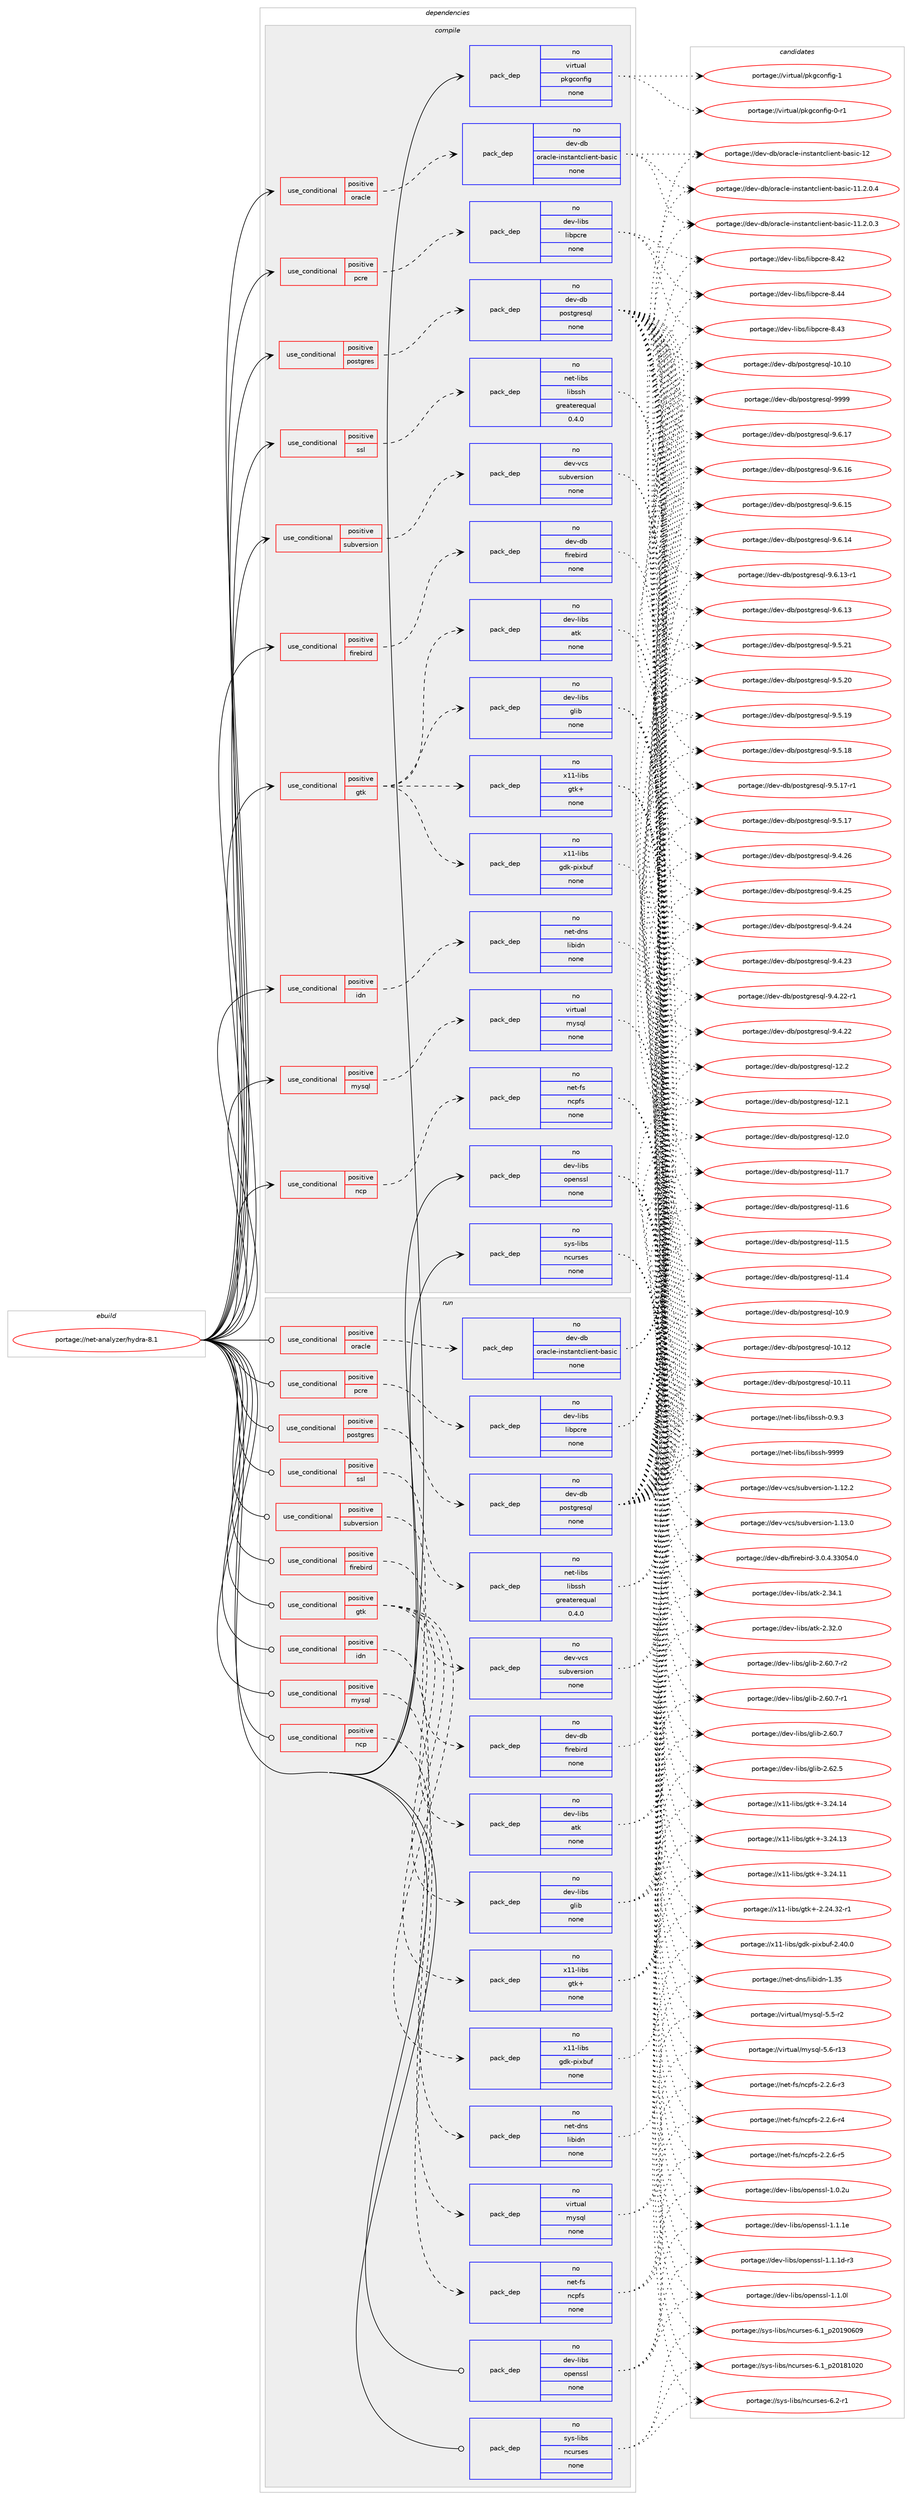 digraph prolog {

# *************
# Graph options
# *************

newrank=true;
concentrate=true;
compound=true;
graph [rankdir=LR,fontname=Helvetica,fontsize=10,ranksep=1.5];#, ranksep=2.5, nodesep=0.2];
edge  [arrowhead=vee];
node  [fontname=Helvetica,fontsize=10];

# **********
# The ebuild
# **********

subgraph cluster_leftcol {
color=gray;
rank=same;
label=<<i>ebuild</i>>;
id [label="portage://net-analyzer/hydra-8.1", color=red, width=4, href="../net-analyzer/hydra-8.1.svg"];
}

# ****************
# The dependencies
# ****************

subgraph cluster_midcol {
color=gray;
label=<<i>dependencies</i>>;
subgraph cluster_compile {
fillcolor="#eeeeee";
style=filled;
label=<<i>compile</i>>;
subgraph cond4776 {
dependency26998 [label=<<TABLE BORDER="0" CELLBORDER="1" CELLSPACING="0" CELLPADDING="4"><TR><TD ROWSPAN="3" CELLPADDING="10">use_conditional</TD></TR><TR><TD>positive</TD></TR><TR><TD>firebird</TD></TR></TABLE>>, shape=none, color=red];
subgraph pack21816 {
dependency26999 [label=<<TABLE BORDER="0" CELLBORDER="1" CELLSPACING="0" CELLPADDING="4" WIDTH="220"><TR><TD ROWSPAN="6" CELLPADDING="30">pack_dep</TD></TR><TR><TD WIDTH="110">no</TD></TR><TR><TD>dev-db</TD></TR><TR><TD>firebird</TD></TR><TR><TD>none</TD></TR><TR><TD></TD></TR></TABLE>>, shape=none, color=blue];
}
dependency26998:e -> dependency26999:w [weight=20,style="dashed",arrowhead="vee"];
}
id:e -> dependency26998:w [weight=20,style="solid",arrowhead="vee"];
subgraph cond4777 {
dependency27000 [label=<<TABLE BORDER="0" CELLBORDER="1" CELLSPACING="0" CELLPADDING="4"><TR><TD ROWSPAN="3" CELLPADDING="10">use_conditional</TD></TR><TR><TD>positive</TD></TR><TR><TD>gtk</TD></TR></TABLE>>, shape=none, color=red];
subgraph pack21817 {
dependency27001 [label=<<TABLE BORDER="0" CELLBORDER="1" CELLSPACING="0" CELLPADDING="4" WIDTH="220"><TR><TD ROWSPAN="6" CELLPADDING="30">pack_dep</TD></TR><TR><TD WIDTH="110">no</TD></TR><TR><TD>dev-libs</TD></TR><TR><TD>atk</TD></TR><TR><TD>none</TD></TR><TR><TD></TD></TR></TABLE>>, shape=none, color=blue];
}
dependency27000:e -> dependency27001:w [weight=20,style="dashed",arrowhead="vee"];
subgraph pack21818 {
dependency27002 [label=<<TABLE BORDER="0" CELLBORDER="1" CELLSPACING="0" CELLPADDING="4" WIDTH="220"><TR><TD ROWSPAN="6" CELLPADDING="30">pack_dep</TD></TR><TR><TD WIDTH="110">no</TD></TR><TR><TD>dev-libs</TD></TR><TR><TD>glib</TD></TR><TR><TD>none</TD></TR><TR><TD></TD></TR></TABLE>>, shape=none, color=blue];
}
dependency27000:e -> dependency27002:w [weight=20,style="dashed",arrowhead="vee"];
subgraph pack21819 {
dependency27003 [label=<<TABLE BORDER="0" CELLBORDER="1" CELLSPACING="0" CELLPADDING="4" WIDTH="220"><TR><TD ROWSPAN="6" CELLPADDING="30">pack_dep</TD></TR><TR><TD WIDTH="110">no</TD></TR><TR><TD>x11-libs</TD></TR><TR><TD>gdk-pixbuf</TD></TR><TR><TD>none</TD></TR><TR><TD></TD></TR></TABLE>>, shape=none, color=blue];
}
dependency27000:e -> dependency27003:w [weight=20,style="dashed",arrowhead="vee"];
subgraph pack21820 {
dependency27004 [label=<<TABLE BORDER="0" CELLBORDER="1" CELLSPACING="0" CELLPADDING="4" WIDTH="220"><TR><TD ROWSPAN="6" CELLPADDING="30">pack_dep</TD></TR><TR><TD WIDTH="110">no</TD></TR><TR><TD>x11-libs</TD></TR><TR><TD>gtk+</TD></TR><TR><TD>none</TD></TR><TR><TD></TD></TR></TABLE>>, shape=none, color=blue];
}
dependency27000:e -> dependency27004:w [weight=20,style="dashed",arrowhead="vee"];
}
id:e -> dependency27000:w [weight=20,style="solid",arrowhead="vee"];
subgraph cond4778 {
dependency27005 [label=<<TABLE BORDER="0" CELLBORDER="1" CELLSPACING="0" CELLPADDING="4"><TR><TD ROWSPAN="3" CELLPADDING="10">use_conditional</TD></TR><TR><TD>positive</TD></TR><TR><TD>idn</TD></TR></TABLE>>, shape=none, color=red];
subgraph pack21821 {
dependency27006 [label=<<TABLE BORDER="0" CELLBORDER="1" CELLSPACING="0" CELLPADDING="4" WIDTH="220"><TR><TD ROWSPAN="6" CELLPADDING="30">pack_dep</TD></TR><TR><TD WIDTH="110">no</TD></TR><TR><TD>net-dns</TD></TR><TR><TD>libidn</TD></TR><TR><TD>none</TD></TR><TR><TD></TD></TR></TABLE>>, shape=none, color=blue];
}
dependency27005:e -> dependency27006:w [weight=20,style="dashed",arrowhead="vee"];
}
id:e -> dependency27005:w [weight=20,style="solid",arrowhead="vee"];
subgraph cond4779 {
dependency27007 [label=<<TABLE BORDER="0" CELLBORDER="1" CELLSPACING="0" CELLPADDING="4"><TR><TD ROWSPAN="3" CELLPADDING="10">use_conditional</TD></TR><TR><TD>positive</TD></TR><TR><TD>mysql</TD></TR></TABLE>>, shape=none, color=red];
subgraph pack21822 {
dependency27008 [label=<<TABLE BORDER="0" CELLBORDER="1" CELLSPACING="0" CELLPADDING="4" WIDTH="220"><TR><TD ROWSPAN="6" CELLPADDING="30">pack_dep</TD></TR><TR><TD WIDTH="110">no</TD></TR><TR><TD>virtual</TD></TR><TR><TD>mysql</TD></TR><TR><TD>none</TD></TR><TR><TD></TD></TR></TABLE>>, shape=none, color=blue];
}
dependency27007:e -> dependency27008:w [weight=20,style="dashed",arrowhead="vee"];
}
id:e -> dependency27007:w [weight=20,style="solid",arrowhead="vee"];
subgraph cond4780 {
dependency27009 [label=<<TABLE BORDER="0" CELLBORDER="1" CELLSPACING="0" CELLPADDING="4"><TR><TD ROWSPAN="3" CELLPADDING="10">use_conditional</TD></TR><TR><TD>positive</TD></TR><TR><TD>ncp</TD></TR></TABLE>>, shape=none, color=red];
subgraph pack21823 {
dependency27010 [label=<<TABLE BORDER="0" CELLBORDER="1" CELLSPACING="0" CELLPADDING="4" WIDTH="220"><TR><TD ROWSPAN="6" CELLPADDING="30">pack_dep</TD></TR><TR><TD WIDTH="110">no</TD></TR><TR><TD>net-fs</TD></TR><TR><TD>ncpfs</TD></TR><TR><TD>none</TD></TR><TR><TD></TD></TR></TABLE>>, shape=none, color=blue];
}
dependency27009:e -> dependency27010:w [weight=20,style="dashed",arrowhead="vee"];
}
id:e -> dependency27009:w [weight=20,style="solid",arrowhead="vee"];
subgraph cond4781 {
dependency27011 [label=<<TABLE BORDER="0" CELLBORDER="1" CELLSPACING="0" CELLPADDING="4"><TR><TD ROWSPAN="3" CELLPADDING="10">use_conditional</TD></TR><TR><TD>positive</TD></TR><TR><TD>oracle</TD></TR></TABLE>>, shape=none, color=red];
subgraph pack21824 {
dependency27012 [label=<<TABLE BORDER="0" CELLBORDER="1" CELLSPACING="0" CELLPADDING="4" WIDTH="220"><TR><TD ROWSPAN="6" CELLPADDING="30">pack_dep</TD></TR><TR><TD WIDTH="110">no</TD></TR><TR><TD>dev-db</TD></TR><TR><TD>oracle-instantclient-basic</TD></TR><TR><TD>none</TD></TR><TR><TD></TD></TR></TABLE>>, shape=none, color=blue];
}
dependency27011:e -> dependency27012:w [weight=20,style="dashed",arrowhead="vee"];
}
id:e -> dependency27011:w [weight=20,style="solid",arrowhead="vee"];
subgraph cond4782 {
dependency27013 [label=<<TABLE BORDER="0" CELLBORDER="1" CELLSPACING="0" CELLPADDING="4"><TR><TD ROWSPAN="3" CELLPADDING="10">use_conditional</TD></TR><TR><TD>positive</TD></TR><TR><TD>pcre</TD></TR></TABLE>>, shape=none, color=red];
subgraph pack21825 {
dependency27014 [label=<<TABLE BORDER="0" CELLBORDER="1" CELLSPACING="0" CELLPADDING="4" WIDTH="220"><TR><TD ROWSPAN="6" CELLPADDING="30">pack_dep</TD></TR><TR><TD WIDTH="110">no</TD></TR><TR><TD>dev-libs</TD></TR><TR><TD>libpcre</TD></TR><TR><TD>none</TD></TR><TR><TD></TD></TR></TABLE>>, shape=none, color=blue];
}
dependency27013:e -> dependency27014:w [weight=20,style="dashed",arrowhead="vee"];
}
id:e -> dependency27013:w [weight=20,style="solid",arrowhead="vee"];
subgraph cond4783 {
dependency27015 [label=<<TABLE BORDER="0" CELLBORDER="1" CELLSPACING="0" CELLPADDING="4"><TR><TD ROWSPAN="3" CELLPADDING="10">use_conditional</TD></TR><TR><TD>positive</TD></TR><TR><TD>postgres</TD></TR></TABLE>>, shape=none, color=red];
subgraph pack21826 {
dependency27016 [label=<<TABLE BORDER="0" CELLBORDER="1" CELLSPACING="0" CELLPADDING="4" WIDTH="220"><TR><TD ROWSPAN="6" CELLPADDING="30">pack_dep</TD></TR><TR><TD WIDTH="110">no</TD></TR><TR><TD>dev-db</TD></TR><TR><TD>postgresql</TD></TR><TR><TD>none</TD></TR><TR><TD></TD></TR></TABLE>>, shape=none, color=blue];
}
dependency27015:e -> dependency27016:w [weight=20,style="dashed",arrowhead="vee"];
}
id:e -> dependency27015:w [weight=20,style="solid",arrowhead="vee"];
subgraph cond4784 {
dependency27017 [label=<<TABLE BORDER="0" CELLBORDER="1" CELLSPACING="0" CELLPADDING="4"><TR><TD ROWSPAN="3" CELLPADDING="10">use_conditional</TD></TR><TR><TD>positive</TD></TR><TR><TD>ssl</TD></TR></TABLE>>, shape=none, color=red];
subgraph pack21827 {
dependency27018 [label=<<TABLE BORDER="0" CELLBORDER="1" CELLSPACING="0" CELLPADDING="4" WIDTH="220"><TR><TD ROWSPAN="6" CELLPADDING="30">pack_dep</TD></TR><TR><TD WIDTH="110">no</TD></TR><TR><TD>net-libs</TD></TR><TR><TD>libssh</TD></TR><TR><TD>greaterequal</TD></TR><TR><TD>0.4.0</TD></TR></TABLE>>, shape=none, color=blue];
}
dependency27017:e -> dependency27018:w [weight=20,style="dashed",arrowhead="vee"];
}
id:e -> dependency27017:w [weight=20,style="solid",arrowhead="vee"];
subgraph cond4785 {
dependency27019 [label=<<TABLE BORDER="0" CELLBORDER="1" CELLSPACING="0" CELLPADDING="4"><TR><TD ROWSPAN="3" CELLPADDING="10">use_conditional</TD></TR><TR><TD>positive</TD></TR><TR><TD>subversion</TD></TR></TABLE>>, shape=none, color=red];
subgraph pack21828 {
dependency27020 [label=<<TABLE BORDER="0" CELLBORDER="1" CELLSPACING="0" CELLPADDING="4" WIDTH="220"><TR><TD ROWSPAN="6" CELLPADDING="30">pack_dep</TD></TR><TR><TD WIDTH="110">no</TD></TR><TR><TD>dev-vcs</TD></TR><TR><TD>subversion</TD></TR><TR><TD>none</TD></TR><TR><TD></TD></TR></TABLE>>, shape=none, color=blue];
}
dependency27019:e -> dependency27020:w [weight=20,style="dashed",arrowhead="vee"];
}
id:e -> dependency27019:w [weight=20,style="solid",arrowhead="vee"];
subgraph pack21829 {
dependency27021 [label=<<TABLE BORDER="0" CELLBORDER="1" CELLSPACING="0" CELLPADDING="4" WIDTH="220"><TR><TD ROWSPAN="6" CELLPADDING="30">pack_dep</TD></TR><TR><TD WIDTH="110">no</TD></TR><TR><TD>dev-libs</TD></TR><TR><TD>openssl</TD></TR><TR><TD>none</TD></TR><TR><TD></TD></TR></TABLE>>, shape=none, color=blue];
}
id:e -> dependency27021:w [weight=20,style="solid",arrowhead="vee"];
subgraph pack21830 {
dependency27022 [label=<<TABLE BORDER="0" CELLBORDER="1" CELLSPACING="0" CELLPADDING="4" WIDTH="220"><TR><TD ROWSPAN="6" CELLPADDING="30">pack_dep</TD></TR><TR><TD WIDTH="110">no</TD></TR><TR><TD>sys-libs</TD></TR><TR><TD>ncurses</TD></TR><TR><TD>none</TD></TR><TR><TD></TD></TR></TABLE>>, shape=none, color=blue];
}
id:e -> dependency27022:w [weight=20,style="solid",arrowhead="vee"];
subgraph pack21831 {
dependency27023 [label=<<TABLE BORDER="0" CELLBORDER="1" CELLSPACING="0" CELLPADDING="4" WIDTH="220"><TR><TD ROWSPAN="6" CELLPADDING="30">pack_dep</TD></TR><TR><TD WIDTH="110">no</TD></TR><TR><TD>virtual</TD></TR><TR><TD>pkgconfig</TD></TR><TR><TD>none</TD></TR><TR><TD></TD></TR></TABLE>>, shape=none, color=blue];
}
id:e -> dependency27023:w [weight=20,style="solid",arrowhead="vee"];
}
subgraph cluster_compileandrun {
fillcolor="#eeeeee";
style=filled;
label=<<i>compile and run</i>>;
}
subgraph cluster_run {
fillcolor="#eeeeee";
style=filled;
label=<<i>run</i>>;
subgraph cond4786 {
dependency27024 [label=<<TABLE BORDER="0" CELLBORDER="1" CELLSPACING="0" CELLPADDING="4"><TR><TD ROWSPAN="3" CELLPADDING="10">use_conditional</TD></TR><TR><TD>positive</TD></TR><TR><TD>firebird</TD></TR></TABLE>>, shape=none, color=red];
subgraph pack21832 {
dependency27025 [label=<<TABLE BORDER="0" CELLBORDER="1" CELLSPACING="0" CELLPADDING="4" WIDTH="220"><TR><TD ROWSPAN="6" CELLPADDING="30">pack_dep</TD></TR><TR><TD WIDTH="110">no</TD></TR><TR><TD>dev-db</TD></TR><TR><TD>firebird</TD></TR><TR><TD>none</TD></TR><TR><TD></TD></TR></TABLE>>, shape=none, color=blue];
}
dependency27024:e -> dependency27025:w [weight=20,style="dashed",arrowhead="vee"];
}
id:e -> dependency27024:w [weight=20,style="solid",arrowhead="odot"];
subgraph cond4787 {
dependency27026 [label=<<TABLE BORDER="0" CELLBORDER="1" CELLSPACING="0" CELLPADDING="4"><TR><TD ROWSPAN="3" CELLPADDING="10">use_conditional</TD></TR><TR><TD>positive</TD></TR><TR><TD>gtk</TD></TR></TABLE>>, shape=none, color=red];
subgraph pack21833 {
dependency27027 [label=<<TABLE BORDER="0" CELLBORDER="1" CELLSPACING="0" CELLPADDING="4" WIDTH="220"><TR><TD ROWSPAN="6" CELLPADDING="30">pack_dep</TD></TR><TR><TD WIDTH="110">no</TD></TR><TR><TD>dev-libs</TD></TR><TR><TD>atk</TD></TR><TR><TD>none</TD></TR><TR><TD></TD></TR></TABLE>>, shape=none, color=blue];
}
dependency27026:e -> dependency27027:w [weight=20,style="dashed",arrowhead="vee"];
subgraph pack21834 {
dependency27028 [label=<<TABLE BORDER="0" CELLBORDER="1" CELLSPACING="0" CELLPADDING="4" WIDTH="220"><TR><TD ROWSPAN="6" CELLPADDING="30">pack_dep</TD></TR><TR><TD WIDTH="110">no</TD></TR><TR><TD>dev-libs</TD></TR><TR><TD>glib</TD></TR><TR><TD>none</TD></TR><TR><TD></TD></TR></TABLE>>, shape=none, color=blue];
}
dependency27026:e -> dependency27028:w [weight=20,style="dashed",arrowhead="vee"];
subgraph pack21835 {
dependency27029 [label=<<TABLE BORDER="0" CELLBORDER="1" CELLSPACING="0" CELLPADDING="4" WIDTH="220"><TR><TD ROWSPAN="6" CELLPADDING="30">pack_dep</TD></TR><TR><TD WIDTH="110">no</TD></TR><TR><TD>x11-libs</TD></TR><TR><TD>gdk-pixbuf</TD></TR><TR><TD>none</TD></TR><TR><TD></TD></TR></TABLE>>, shape=none, color=blue];
}
dependency27026:e -> dependency27029:w [weight=20,style="dashed",arrowhead="vee"];
subgraph pack21836 {
dependency27030 [label=<<TABLE BORDER="0" CELLBORDER="1" CELLSPACING="0" CELLPADDING="4" WIDTH="220"><TR><TD ROWSPAN="6" CELLPADDING="30">pack_dep</TD></TR><TR><TD WIDTH="110">no</TD></TR><TR><TD>x11-libs</TD></TR><TR><TD>gtk+</TD></TR><TR><TD>none</TD></TR><TR><TD></TD></TR></TABLE>>, shape=none, color=blue];
}
dependency27026:e -> dependency27030:w [weight=20,style="dashed",arrowhead="vee"];
}
id:e -> dependency27026:w [weight=20,style="solid",arrowhead="odot"];
subgraph cond4788 {
dependency27031 [label=<<TABLE BORDER="0" CELLBORDER="1" CELLSPACING="0" CELLPADDING="4"><TR><TD ROWSPAN="3" CELLPADDING="10">use_conditional</TD></TR><TR><TD>positive</TD></TR><TR><TD>idn</TD></TR></TABLE>>, shape=none, color=red];
subgraph pack21837 {
dependency27032 [label=<<TABLE BORDER="0" CELLBORDER="1" CELLSPACING="0" CELLPADDING="4" WIDTH="220"><TR><TD ROWSPAN="6" CELLPADDING="30">pack_dep</TD></TR><TR><TD WIDTH="110">no</TD></TR><TR><TD>net-dns</TD></TR><TR><TD>libidn</TD></TR><TR><TD>none</TD></TR><TR><TD></TD></TR></TABLE>>, shape=none, color=blue];
}
dependency27031:e -> dependency27032:w [weight=20,style="dashed",arrowhead="vee"];
}
id:e -> dependency27031:w [weight=20,style="solid",arrowhead="odot"];
subgraph cond4789 {
dependency27033 [label=<<TABLE BORDER="0" CELLBORDER="1" CELLSPACING="0" CELLPADDING="4"><TR><TD ROWSPAN="3" CELLPADDING="10">use_conditional</TD></TR><TR><TD>positive</TD></TR><TR><TD>mysql</TD></TR></TABLE>>, shape=none, color=red];
subgraph pack21838 {
dependency27034 [label=<<TABLE BORDER="0" CELLBORDER="1" CELLSPACING="0" CELLPADDING="4" WIDTH="220"><TR><TD ROWSPAN="6" CELLPADDING="30">pack_dep</TD></TR><TR><TD WIDTH="110">no</TD></TR><TR><TD>virtual</TD></TR><TR><TD>mysql</TD></TR><TR><TD>none</TD></TR><TR><TD></TD></TR></TABLE>>, shape=none, color=blue];
}
dependency27033:e -> dependency27034:w [weight=20,style="dashed",arrowhead="vee"];
}
id:e -> dependency27033:w [weight=20,style="solid",arrowhead="odot"];
subgraph cond4790 {
dependency27035 [label=<<TABLE BORDER="0" CELLBORDER="1" CELLSPACING="0" CELLPADDING="4"><TR><TD ROWSPAN="3" CELLPADDING="10">use_conditional</TD></TR><TR><TD>positive</TD></TR><TR><TD>ncp</TD></TR></TABLE>>, shape=none, color=red];
subgraph pack21839 {
dependency27036 [label=<<TABLE BORDER="0" CELLBORDER="1" CELLSPACING="0" CELLPADDING="4" WIDTH="220"><TR><TD ROWSPAN="6" CELLPADDING="30">pack_dep</TD></TR><TR><TD WIDTH="110">no</TD></TR><TR><TD>net-fs</TD></TR><TR><TD>ncpfs</TD></TR><TR><TD>none</TD></TR><TR><TD></TD></TR></TABLE>>, shape=none, color=blue];
}
dependency27035:e -> dependency27036:w [weight=20,style="dashed",arrowhead="vee"];
}
id:e -> dependency27035:w [weight=20,style="solid",arrowhead="odot"];
subgraph cond4791 {
dependency27037 [label=<<TABLE BORDER="0" CELLBORDER="1" CELLSPACING="0" CELLPADDING="4"><TR><TD ROWSPAN="3" CELLPADDING="10">use_conditional</TD></TR><TR><TD>positive</TD></TR><TR><TD>oracle</TD></TR></TABLE>>, shape=none, color=red];
subgraph pack21840 {
dependency27038 [label=<<TABLE BORDER="0" CELLBORDER="1" CELLSPACING="0" CELLPADDING="4" WIDTH="220"><TR><TD ROWSPAN="6" CELLPADDING="30">pack_dep</TD></TR><TR><TD WIDTH="110">no</TD></TR><TR><TD>dev-db</TD></TR><TR><TD>oracle-instantclient-basic</TD></TR><TR><TD>none</TD></TR><TR><TD></TD></TR></TABLE>>, shape=none, color=blue];
}
dependency27037:e -> dependency27038:w [weight=20,style="dashed",arrowhead="vee"];
}
id:e -> dependency27037:w [weight=20,style="solid",arrowhead="odot"];
subgraph cond4792 {
dependency27039 [label=<<TABLE BORDER="0" CELLBORDER="1" CELLSPACING="0" CELLPADDING="4"><TR><TD ROWSPAN="3" CELLPADDING="10">use_conditional</TD></TR><TR><TD>positive</TD></TR><TR><TD>pcre</TD></TR></TABLE>>, shape=none, color=red];
subgraph pack21841 {
dependency27040 [label=<<TABLE BORDER="0" CELLBORDER="1" CELLSPACING="0" CELLPADDING="4" WIDTH="220"><TR><TD ROWSPAN="6" CELLPADDING="30">pack_dep</TD></TR><TR><TD WIDTH="110">no</TD></TR><TR><TD>dev-libs</TD></TR><TR><TD>libpcre</TD></TR><TR><TD>none</TD></TR><TR><TD></TD></TR></TABLE>>, shape=none, color=blue];
}
dependency27039:e -> dependency27040:w [weight=20,style="dashed",arrowhead="vee"];
}
id:e -> dependency27039:w [weight=20,style="solid",arrowhead="odot"];
subgraph cond4793 {
dependency27041 [label=<<TABLE BORDER="0" CELLBORDER="1" CELLSPACING="0" CELLPADDING="4"><TR><TD ROWSPAN="3" CELLPADDING="10">use_conditional</TD></TR><TR><TD>positive</TD></TR><TR><TD>postgres</TD></TR></TABLE>>, shape=none, color=red];
subgraph pack21842 {
dependency27042 [label=<<TABLE BORDER="0" CELLBORDER="1" CELLSPACING="0" CELLPADDING="4" WIDTH="220"><TR><TD ROWSPAN="6" CELLPADDING="30">pack_dep</TD></TR><TR><TD WIDTH="110">no</TD></TR><TR><TD>dev-db</TD></TR><TR><TD>postgresql</TD></TR><TR><TD>none</TD></TR><TR><TD></TD></TR></TABLE>>, shape=none, color=blue];
}
dependency27041:e -> dependency27042:w [weight=20,style="dashed",arrowhead="vee"];
}
id:e -> dependency27041:w [weight=20,style="solid",arrowhead="odot"];
subgraph cond4794 {
dependency27043 [label=<<TABLE BORDER="0" CELLBORDER="1" CELLSPACING="0" CELLPADDING="4"><TR><TD ROWSPAN="3" CELLPADDING="10">use_conditional</TD></TR><TR><TD>positive</TD></TR><TR><TD>ssl</TD></TR></TABLE>>, shape=none, color=red];
subgraph pack21843 {
dependency27044 [label=<<TABLE BORDER="0" CELLBORDER="1" CELLSPACING="0" CELLPADDING="4" WIDTH="220"><TR><TD ROWSPAN="6" CELLPADDING="30">pack_dep</TD></TR><TR><TD WIDTH="110">no</TD></TR><TR><TD>net-libs</TD></TR><TR><TD>libssh</TD></TR><TR><TD>greaterequal</TD></TR><TR><TD>0.4.0</TD></TR></TABLE>>, shape=none, color=blue];
}
dependency27043:e -> dependency27044:w [weight=20,style="dashed",arrowhead="vee"];
}
id:e -> dependency27043:w [weight=20,style="solid",arrowhead="odot"];
subgraph cond4795 {
dependency27045 [label=<<TABLE BORDER="0" CELLBORDER="1" CELLSPACING="0" CELLPADDING="4"><TR><TD ROWSPAN="3" CELLPADDING="10">use_conditional</TD></TR><TR><TD>positive</TD></TR><TR><TD>subversion</TD></TR></TABLE>>, shape=none, color=red];
subgraph pack21844 {
dependency27046 [label=<<TABLE BORDER="0" CELLBORDER="1" CELLSPACING="0" CELLPADDING="4" WIDTH="220"><TR><TD ROWSPAN="6" CELLPADDING="30">pack_dep</TD></TR><TR><TD WIDTH="110">no</TD></TR><TR><TD>dev-vcs</TD></TR><TR><TD>subversion</TD></TR><TR><TD>none</TD></TR><TR><TD></TD></TR></TABLE>>, shape=none, color=blue];
}
dependency27045:e -> dependency27046:w [weight=20,style="dashed",arrowhead="vee"];
}
id:e -> dependency27045:w [weight=20,style="solid",arrowhead="odot"];
subgraph pack21845 {
dependency27047 [label=<<TABLE BORDER="0" CELLBORDER="1" CELLSPACING="0" CELLPADDING="4" WIDTH="220"><TR><TD ROWSPAN="6" CELLPADDING="30">pack_dep</TD></TR><TR><TD WIDTH="110">no</TD></TR><TR><TD>dev-libs</TD></TR><TR><TD>openssl</TD></TR><TR><TD>none</TD></TR><TR><TD></TD></TR></TABLE>>, shape=none, color=blue];
}
id:e -> dependency27047:w [weight=20,style="solid",arrowhead="odot"];
subgraph pack21846 {
dependency27048 [label=<<TABLE BORDER="0" CELLBORDER="1" CELLSPACING="0" CELLPADDING="4" WIDTH="220"><TR><TD ROWSPAN="6" CELLPADDING="30">pack_dep</TD></TR><TR><TD WIDTH="110">no</TD></TR><TR><TD>sys-libs</TD></TR><TR><TD>ncurses</TD></TR><TR><TD>none</TD></TR><TR><TD></TD></TR></TABLE>>, shape=none, color=blue];
}
id:e -> dependency27048:w [weight=20,style="solid",arrowhead="odot"];
}
}

# **************
# The candidates
# **************

subgraph cluster_choices {
rank=same;
color=gray;
label=<<i>candidates</i>>;

subgraph choice21816 {
color=black;
nodesep=1;
choice100101118451009847102105114101981051141004551464846524651514853524648 [label="portage://dev-db/firebird-3.0.4.33054.0", color=red, width=4,href="../dev-db/firebird-3.0.4.33054.0.svg"];
dependency26999:e -> choice100101118451009847102105114101981051141004551464846524651514853524648:w [style=dotted,weight="100"];
}
subgraph choice21817 {
color=black;
nodesep=1;
choice1001011184510810598115479711610745504651524649 [label="portage://dev-libs/atk-2.34.1", color=red, width=4,href="../dev-libs/atk-2.34.1.svg"];
choice1001011184510810598115479711610745504651504648 [label="portage://dev-libs/atk-2.32.0", color=red, width=4,href="../dev-libs/atk-2.32.0.svg"];
dependency27001:e -> choice1001011184510810598115479711610745504651524649:w [style=dotted,weight="100"];
dependency27001:e -> choice1001011184510810598115479711610745504651504648:w [style=dotted,weight="100"];
}
subgraph choice21818 {
color=black;
nodesep=1;
choice1001011184510810598115471031081059845504654504653 [label="portage://dev-libs/glib-2.62.5", color=red, width=4,href="../dev-libs/glib-2.62.5.svg"];
choice10010111845108105981154710310810598455046544846554511450 [label="portage://dev-libs/glib-2.60.7-r2", color=red, width=4,href="../dev-libs/glib-2.60.7-r2.svg"];
choice10010111845108105981154710310810598455046544846554511449 [label="portage://dev-libs/glib-2.60.7-r1", color=red, width=4,href="../dev-libs/glib-2.60.7-r1.svg"];
choice1001011184510810598115471031081059845504654484655 [label="portage://dev-libs/glib-2.60.7", color=red, width=4,href="../dev-libs/glib-2.60.7.svg"];
dependency27002:e -> choice1001011184510810598115471031081059845504654504653:w [style=dotted,weight="100"];
dependency27002:e -> choice10010111845108105981154710310810598455046544846554511450:w [style=dotted,weight="100"];
dependency27002:e -> choice10010111845108105981154710310810598455046544846554511449:w [style=dotted,weight="100"];
dependency27002:e -> choice1001011184510810598115471031081059845504654484655:w [style=dotted,weight="100"];
}
subgraph choice21819 {
color=black;
nodesep=1;
choice1204949451081059811547103100107451121051209811710245504652484648 [label="portage://x11-libs/gdk-pixbuf-2.40.0", color=red, width=4,href="../x11-libs/gdk-pixbuf-2.40.0.svg"];
dependency27003:e -> choice1204949451081059811547103100107451121051209811710245504652484648:w [style=dotted,weight="100"];
}
subgraph choice21820 {
color=black;
nodesep=1;
choice1204949451081059811547103116107434551465052464952 [label="portage://x11-libs/gtk+-3.24.14", color=red, width=4,href="../x11-libs/gtk+-3.24.14.svg"];
choice1204949451081059811547103116107434551465052464951 [label="portage://x11-libs/gtk+-3.24.13", color=red, width=4,href="../x11-libs/gtk+-3.24.13.svg"];
choice1204949451081059811547103116107434551465052464949 [label="portage://x11-libs/gtk+-3.24.11", color=red, width=4,href="../x11-libs/gtk+-3.24.11.svg"];
choice12049494510810598115471031161074345504650524651504511449 [label="portage://x11-libs/gtk+-2.24.32-r1", color=red, width=4,href="../x11-libs/gtk+-2.24.32-r1.svg"];
dependency27004:e -> choice1204949451081059811547103116107434551465052464952:w [style=dotted,weight="100"];
dependency27004:e -> choice1204949451081059811547103116107434551465052464951:w [style=dotted,weight="100"];
dependency27004:e -> choice1204949451081059811547103116107434551465052464949:w [style=dotted,weight="100"];
dependency27004:e -> choice12049494510810598115471031161074345504650524651504511449:w [style=dotted,weight="100"];
}
subgraph choice21821 {
color=black;
nodesep=1;
choice1101011164510011011547108105981051001104549465153 [label="portage://net-dns/libidn-1.35", color=red, width=4,href="../net-dns/libidn-1.35.svg"];
dependency27006:e -> choice1101011164510011011547108105981051001104549465153:w [style=dotted,weight="100"];
}
subgraph choice21822 {
color=black;
nodesep=1;
choice118105114116117971084710912111511310845534654451144951 [label="portage://virtual/mysql-5.6-r13", color=red, width=4,href="../virtual/mysql-5.6-r13.svg"];
choice1181051141161179710847109121115113108455346534511450 [label="portage://virtual/mysql-5.5-r2", color=red, width=4,href="../virtual/mysql-5.5-r2.svg"];
dependency27008:e -> choice118105114116117971084710912111511310845534654451144951:w [style=dotted,weight="100"];
dependency27008:e -> choice1181051141161179710847109121115113108455346534511450:w [style=dotted,weight="100"];
}
subgraph choice21823 {
color=black;
nodesep=1;
choice1101011164510211547110991121021154550465046544511453 [label="portage://net-fs/ncpfs-2.2.6-r5", color=red, width=4,href="../net-fs/ncpfs-2.2.6-r5.svg"];
choice1101011164510211547110991121021154550465046544511452 [label="portage://net-fs/ncpfs-2.2.6-r4", color=red, width=4,href="../net-fs/ncpfs-2.2.6-r4.svg"];
choice1101011164510211547110991121021154550465046544511451 [label="portage://net-fs/ncpfs-2.2.6-r3", color=red, width=4,href="../net-fs/ncpfs-2.2.6-r3.svg"];
dependency27010:e -> choice1101011164510211547110991121021154550465046544511453:w [style=dotted,weight="100"];
dependency27010:e -> choice1101011164510211547110991121021154550465046544511452:w [style=dotted,weight="100"];
dependency27010:e -> choice1101011164510211547110991121021154550465046544511451:w [style=dotted,weight="100"];
}
subgraph choice21824 {
color=black;
nodesep=1;
choice100101118451009847111114979910810145105110115116971101169910810510111011645989711510599454950 [label="portage://dev-db/oracle-instantclient-basic-12", color=red, width=4,href="../dev-db/oracle-instantclient-basic-12.svg"];
choice100101118451009847111114979910810145105110115116971101169910810510111011645989711510599454949465046484652 [label="portage://dev-db/oracle-instantclient-basic-11.2.0.4", color=red, width=4,href="../dev-db/oracle-instantclient-basic-11.2.0.4.svg"];
choice100101118451009847111114979910810145105110115116971101169910810510111011645989711510599454949465046484651 [label="portage://dev-db/oracle-instantclient-basic-11.2.0.3", color=red, width=4,href="../dev-db/oracle-instantclient-basic-11.2.0.3.svg"];
dependency27012:e -> choice100101118451009847111114979910810145105110115116971101169910810510111011645989711510599454950:w [style=dotted,weight="100"];
dependency27012:e -> choice100101118451009847111114979910810145105110115116971101169910810510111011645989711510599454949465046484652:w [style=dotted,weight="100"];
dependency27012:e -> choice100101118451009847111114979910810145105110115116971101169910810510111011645989711510599454949465046484651:w [style=dotted,weight="100"];
}
subgraph choice21825 {
color=black;
nodesep=1;
choice10010111845108105981154710810598112991141014556465252 [label="portage://dev-libs/libpcre-8.44", color=red, width=4,href="../dev-libs/libpcre-8.44.svg"];
choice10010111845108105981154710810598112991141014556465251 [label="portage://dev-libs/libpcre-8.43", color=red, width=4,href="../dev-libs/libpcre-8.43.svg"];
choice10010111845108105981154710810598112991141014556465250 [label="portage://dev-libs/libpcre-8.42", color=red, width=4,href="../dev-libs/libpcre-8.42.svg"];
dependency27014:e -> choice10010111845108105981154710810598112991141014556465252:w [style=dotted,weight="100"];
dependency27014:e -> choice10010111845108105981154710810598112991141014556465251:w [style=dotted,weight="100"];
dependency27014:e -> choice10010111845108105981154710810598112991141014556465250:w [style=dotted,weight="100"];
}
subgraph choice21826 {
color=black;
nodesep=1;
choice1001011184510098471121111151161031141011151131084557575757 [label="portage://dev-db/postgresql-9999", color=red, width=4,href="../dev-db/postgresql-9999.svg"];
choice10010111845100984711211111511610311410111511310845574654464955 [label="portage://dev-db/postgresql-9.6.17", color=red, width=4,href="../dev-db/postgresql-9.6.17.svg"];
choice10010111845100984711211111511610311410111511310845574654464954 [label="portage://dev-db/postgresql-9.6.16", color=red, width=4,href="../dev-db/postgresql-9.6.16.svg"];
choice10010111845100984711211111511610311410111511310845574654464953 [label="portage://dev-db/postgresql-9.6.15", color=red, width=4,href="../dev-db/postgresql-9.6.15.svg"];
choice10010111845100984711211111511610311410111511310845574654464952 [label="portage://dev-db/postgresql-9.6.14", color=red, width=4,href="../dev-db/postgresql-9.6.14.svg"];
choice100101118451009847112111115116103114101115113108455746544649514511449 [label="portage://dev-db/postgresql-9.6.13-r1", color=red, width=4,href="../dev-db/postgresql-9.6.13-r1.svg"];
choice10010111845100984711211111511610311410111511310845574654464951 [label="portage://dev-db/postgresql-9.6.13", color=red, width=4,href="../dev-db/postgresql-9.6.13.svg"];
choice10010111845100984711211111511610311410111511310845574653465049 [label="portage://dev-db/postgresql-9.5.21", color=red, width=4,href="../dev-db/postgresql-9.5.21.svg"];
choice10010111845100984711211111511610311410111511310845574653465048 [label="portage://dev-db/postgresql-9.5.20", color=red, width=4,href="../dev-db/postgresql-9.5.20.svg"];
choice10010111845100984711211111511610311410111511310845574653464957 [label="portage://dev-db/postgresql-9.5.19", color=red, width=4,href="../dev-db/postgresql-9.5.19.svg"];
choice10010111845100984711211111511610311410111511310845574653464956 [label="portage://dev-db/postgresql-9.5.18", color=red, width=4,href="../dev-db/postgresql-9.5.18.svg"];
choice100101118451009847112111115116103114101115113108455746534649554511449 [label="portage://dev-db/postgresql-9.5.17-r1", color=red, width=4,href="../dev-db/postgresql-9.5.17-r1.svg"];
choice10010111845100984711211111511610311410111511310845574653464955 [label="portage://dev-db/postgresql-9.5.17", color=red, width=4,href="../dev-db/postgresql-9.5.17.svg"];
choice10010111845100984711211111511610311410111511310845574652465054 [label="portage://dev-db/postgresql-9.4.26", color=red, width=4,href="../dev-db/postgresql-9.4.26.svg"];
choice10010111845100984711211111511610311410111511310845574652465053 [label="portage://dev-db/postgresql-9.4.25", color=red, width=4,href="../dev-db/postgresql-9.4.25.svg"];
choice10010111845100984711211111511610311410111511310845574652465052 [label="portage://dev-db/postgresql-9.4.24", color=red, width=4,href="../dev-db/postgresql-9.4.24.svg"];
choice10010111845100984711211111511610311410111511310845574652465051 [label="portage://dev-db/postgresql-9.4.23", color=red, width=4,href="../dev-db/postgresql-9.4.23.svg"];
choice100101118451009847112111115116103114101115113108455746524650504511449 [label="portage://dev-db/postgresql-9.4.22-r1", color=red, width=4,href="../dev-db/postgresql-9.4.22-r1.svg"];
choice10010111845100984711211111511610311410111511310845574652465050 [label="portage://dev-db/postgresql-9.4.22", color=red, width=4,href="../dev-db/postgresql-9.4.22.svg"];
choice1001011184510098471121111151161031141011151131084549504650 [label="portage://dev-db/postgresql-12.2", color=red, width=4,href="../dev-db/postgresql-12.2.svg"];
choice1001011184510098471121111151161031141011151131084549504649 [label="portage://dev-db/postgresql-12.1", color=red, width=4,href="../dev-db/postgresql-12.1.svg"];
choice1001011184510098471121111151161031141011151131084549504648 [label="portage://dev-db/postgresql-12.0", color=red, width=4,href="../dev-db/postgresql-12.0.svg"];
choice1001011184510098471121111151161031141011151131084549494655 [label="portage://dev-db/postgresql-11.7", color=red, width=4,href="../dev-db/postgresql-11.7.svg"];
choice1001011184510098471121111151161031141011151131084549494654 [label="portage://dev-db/postgresql-11.6", color=red, width=4,href="../dev-db/postgresql-11.6.svg"];
choice1001011184510098471121111151161031141011151131084549494653 [label="portage://dev-db/postgresql-11.5", color=red, width=4,href="../dev-db/postgresql-11.5.svg"];
choice1001011184510098471121111151161031141011151131084549494652 [label="portage://dev-db/postgresql-11.4", color=red, width=4,href="../dev-db/postgresql-11.4.svg"];
choice1001011184510098471121111151161031141011151131084549484657 [label="portage://dev-db/postgresql-10.9", color=red, width=4,href="../dev-db/postgresql-10.9.svg"];
choice100101118451009847112111115116103114101115113108454948464950 [label="portage://dev-db/postgresql-10.12", color=red, width=4,href="../dev-db/postgresql-10.12.svg"];
choice100101118451009847112111115116103114101115113108454948464949 [label="portage://dev-db/postgresql-10.11", color=red, width=4,href="../dev-db/postgresql-10.11.svg"];
choice100101118451009847112111115116103114101115113108454948464948 [label="portage://dev-db/postgresql-10.10", color=red, width=4,href="../dev-db/postgresql-10.10.svg"];
dependency27016:e -> choice1001011184510098471121111151161031141011151131084557575757:w [style=dotted,weight="100"];
dependency27016:e -> choice10010111845100984711211111511610311410111511310845574654464955:w [style=dotted,weight="100"];
dependency27016:e -> choice10010111845100984711211111511610311410111511310845574654464954:w [style=dotted,weight="100"];
dependency27016:e -> choice10010111845100984711211111511610311410111511310845574654464953:w [style=dotted,weight="100"];
dependency27016:e -> choice10010111845100984711211111511610311410111511310845574654464952:w [style=dotted,weight="100"];
dependency27016:e -> choice100101118451009847112111115116103114101115113108455746544649514511449:w [style=dotted,weight="100"];
dependency27016:e -> choice10010111845100984711211111511610311410111511310845574654464951:w [style=dotted,weight="100"];
dependency27016:e -> choice10010111845100984711211111511610311410111511310845574653465049:w [style=dotted,weight="100"];
dependency27016:e -> choice10010111845100984711211111511610311410111511310845574653465048:w [style=dotted,weight="100"];
dependency27016:e -> choice10010111845100984711211111511610311410111511310845574653464957:w [style=dotted,weight="100"];
dependency27016:e -> choice10010111845100984711211111511610311410111511310845574653464956:w [style=dotted,weight="100"];
dependency27016:e -> choice100101118451009847112111115116103114101115113108455746534649554511449:w [style=dotted,weight="100"];
dependency27016:e -> choice10010111845100984711211111511610311410111511310845574653464955:w [style=dotted,weight="100"];
dependency27016:e -> choice10010111845100984711211111511610311410111511310845574652465054:w [style=dotted,weight="100"];
dependency27016:e -> choice10010111845100984711211111511610311410111511310845574652465053:w [style=dotted,weight="100"];
dependency27016:e -> choice10010111845100984711211111511610311410111511310845574652465052:w [style=dotted,weight="100"];
dependency27016:e -> choice10010111845100984711211111511610311410111511310845574652465051:w [style=dotted,weight="100"];
dependency27016:e -> choice100101118451009847112111115116103114101115113108455746524650504511449:w [style=dotted,weight="100"];
dependency27016:e -> choice10010111845100984711211111511610311410111511310845574652465050:w [style=dotted,weight="100"];
dependency27016:e -> choice1001011184510098471121111151161031141011151131084549504650:w [style=dotted,weight="100"];
dependency27016:e -> choice1001011184510098471121111151161031141011151131084549504649:w [style=dotted,weight="100"];
dependency27016:e -> choice1001011184510098471121111151161031141011151131084549504648:w [style=dotted,weight="100"];
dependency27016:e -> choice1001011184510098471121111151161031141011151131084549494655:w [style=dotted,weight="100"];
dependency27016:e -> choice1001011184510098471121111151161031141011151131084549494654:w [style=dotted,weight="100"];
dependency27016:e -> choice1001011184510098471121111151161031141011151131084549494653:w [style=dotted,weight="100"];
dependency27016:e -> choice1001011184510098471121111151161031141011151131084549494652:w [style=dotted,weight="100"];
dependency27016:e -> choice1001011184510098471121111151161031141011151131084549484657:w [style=dotted,weight="100"];
dependency27016:e -> choice100101118451009847112111115116103114101115113108454948464950:w [style=dotted,weight="100"];
dependency27016:e -> choice100101118451009847112111115116103114101115113108454948464949:w [style=dotted,weight="100"];
dependency27016:e -> choice100101118451009847112111115116103114101115113108454948464948:w [style=dotted,weight="100"];
}
subgraph choice21827 {
color=black;
nodesep=1;
choice110101116451081059811547108105981151151044557575757 [label="portage://net-libs/libssh-9999", color=red, width=4,href="../net-libs/libssh-9999.svg"];
choice11010111645108105981154710810598115115104454846574651 [label="portage://net-libs/libssh-0.9.3", color=red, width=4,href="../net-libs/libssh-0.9.3.svg"];
dependency27018:e -> choice110101116451081059811547108105981151151044557575757:w [style=dotted,weight="100"];
dependency27018:e -> choice11010111645108105981154710810598115115104454846574651:w [style=dotted,weight="100"];
}
subgraph choice21828 {
color=black;
nodesep=1;
choice1001011184511899115471151179811810111411510511111045494649514648 [label="portage://dev-vcs/subversion-1.13.0", color=red, width=4,href="../dev-vcs/subversion-1.13.0.svg"];
choice1001011184511899115471151179811810111411510511111045494649504650 [label="portage://dev-vcs/subversion-1.12.2", color=red, width=4,href="../dev-vcs/subversion-1.12.2.svg"];
dependency27020:e -> choice1001011184511899115471151179811810111411510511111045494649514648:w [style=dotted,weight="100"];
dependency27020:e -> choice1001011184511899115471151179811810111411510511111045494649504650:w [style=dotted,weight="100"];
}
subgraph choice21829 {
color=black;
nodesep=1;
choice100101118451081059811547111112101110115115108454946494649101 [label="portage://dev-libs/openssl-1.1.1e", color=red, width=4,href="../dev-libs/openssl-1.1.1e.svg"];
choice1001011184510810598115471111121011101151151084549464946491004511451 [label="portage://dev-libs/openssl-1.1.1d-r3", color=red, width=4,href="../dev-libs/openssl-1.1.1d-r3.svg"];
choice100101118451081059811547111112101110115115108454946494648108 [label="portage://dev-libs/openssl-1.1.0l", color=red, width=4,href="../dev-libs/openssl-1.1.0l.svg"];
choice100101118451081059811547111112101110115115108454946484650117 [label="portage://dev-libs/openssl-1.0.2u", color=red, width=4,href="../dev-libs/openssl-1.0.2u.svg"];
dependency27021:e -> choice100101118451081059811547111112101110115115108454946494649101:w [style=dotted,weight="100"];
dependency27021:e -> choice1001011184510810598115471111121011101151151084549464946491004511451:w [style=dotted,weight="100"];
dependency27021:e -> choice100101118451081059811547111112101110115115108454946494648108:w [style=dotted,weight="100"];
dependency27021:e -> choice100101118451081059811547111112101110115115108454946484650117:w [style=dotted,weight="100"];
}
subgraph choice21830 {
color=black;
nodesep=1;
choice11512111545108105981154711099117114115101115455446504511449 [label="portage://sys-libs/ncurses-6.2-r1", color=red, width=4,href="../sys-libs/ncurses-6.2-r1.svg"];
choice1151211154510810598115471109911711411510111545544649951125048495748544857 [label="portage://sys-libs/ncurses-6.1_p20190609", color=red, width=4,href="../sys-libs/ncurses-6.1_p20190609.svg"];
choice1151211154510810598115471109911711411510111545544649951125048495649485048 [label="portage://sys-libs/ncurses-6.1_p20181020", color=red, width=4,href="../sys-libs/ncurses-6.1_p20181020.svg"];
dependency27022:e -> choice11512111545108105981154711099117114115101115455446504511449:w [style=dotted,weight="100"];
dependency27022:e -> choice1151211154510810598115471109911711411510111545544649951125048495748544857:w [style=dotted,weight="100"];
dependency27022:e -> choice1151211154510810598115471109911711411510111545544649951125048495649485048:w [style=dotted,weight="100"];
}
subgraph choice21831 {
color=black;
nodesep=1;
choice1181051141161179710847112107103991111101021051034549 [label="portage://virtual/pkgconfig-1", color=red, width=4,href="../virtual/pkgconfig-1.svg"];
choice11810511411611797108471121071039911111010210510345484511449 [label="portage://virtual/pkgconfig-0-r1", color=red, width=4,href="../virtual/pkgconfig-0-r1.svg"];
dependency27023:e -> choice1181051141161179710847112107103991111101021051034549:w [style=dotted,weight="100"];
dependency27023:e -> choice11810511411611797108471121071039911111010210510345484511449:w [style=dotted,weight="100"];
}
subgraph choice21832 {
color=black;
nodesep=1;
choice100101118451009847102105114101981051141004551464846524651514853524648 [label="portage://dev-db/firebird-3.0.4.33054.0", color=red, width=4,href="../dev-db/firebird-3.0.4.33054.0.svg"];
dependency27025:e -> choice100101118451009847102105114101981051141004551464846524651514853524648:w [style=dotted,weight="100"];
}
subgraph choice21833 {
color=black;
nodesep=1;
choice1001011184510810598115479711610745504651524649 [label="portage://dev-libs/atk-2.34.1", color=red, width=4,href="../dev-libs/atk-2.34.1.svg"];
choice1001011184510810598115479711610745504651504648 [label="portage://dev-libs/atk-2.32.0", color=red, width=4,href="../dev-libs/atk-2.32.0.svg"];
dependency27027:e -> choice1001011184510810598115479711610745504651524649:w [style=dotted,weight="100"];
dependency27027:e -> choice1001011184510810598115479711610745504651504648:w [style=dotted,weight="100"];
}
subgraph choice21834 {
color=black;
nodesep=1;
choice1001011184510810598115471031081059845504654504653 [label="portage://dev-libs/glib-2.62.5", color=red, width=4,href="../dev-libs/glib-2.62.5.svg"];
choice10010111845108105981154710310810598455046544846554511450 [label="portage://dev-libs/glib-2.60.7-r2", color=red, width=4,href="../dev-libs/glib-2.60.7-r2.svg"];
choice10010111845108105981154710310810598455046544846554511449 [label="portage://dev-libs/glib-2.60.7-r1", color=red, width=4,href="../dev-libs/glib-2.60.7-r1.svg"];
choice1001011184510810598115471031081059845504654484655 [label="portage://dev-libs/glib-2.60.7", color=red, width=4,href="../dev-libs/glib-2.60.7.svg"];
dependency27028:e -> choice1001011184510810598115471031081059845504654504653:w [style=dotted,weight="100"];
dependency27028:e -> choice10010111845108105981154710310810598455046544846554511450:w [style=dotted,weight="100"];
dependency27028:e -> choice10010111845108105981154710310810598455046544846554511449:w [style=dotted,weight="100"];
dependency27028:e -> choice1001011184510810598115471031081059845504654484655:w [style=dotted,weight="100"];
}
subgraph choice21835 {
color=black;
nodesep=1;
choice1204949451081059811547103100107451121051209811710245504652484648 [label="portage://x11-libs/gdk-pixbuf-2.40.0", color=red, width=4,href="../x11-libs/gdk-pixbuf-2.40.0.svg"];
dependency27029:e -> choice1204949451081059811547103100107451121051209811710245504652484648:w [style=dotted,weight="100"];
}
subgraph choice21836 {
color=black;
nodesep=1;
choice1204949451081059811547103116107434551465052464952 [label="portage://x11-libs/gtk+-3.24.14", color=red, width=4,href="../x11-libs/gtk+-3.24.14.svg"];
choice1204949451081059811547103116107434551465052464951 [label="portage://x11-libs/gtk+-3.24.13", color=red, width=4,href="../x11-libs/gtk+-3.24.13.svg"];
choice1204949451081059811547103116107434551465052464949 [label="portage://x11-libs/gtk+-3.24.11", color=red, width=4,href="../x11-libs/gtk+-3.24.11.svg"];
choice12049494510810598115471031161074345504650524651504511449 [label="portage://x11-libs/gtk+-2.24.32-r1", color=red, width=4,href="../x11-libs/gtk+-2.24.32-r1.svg"];
dependency27030:e -> choice1204949451081059811547103116107434551465052464952:w [style=dotted,weight="100"];
dependency27030:e -> choice1204949451081059811547103116107434551465052464951:w [style=dotted,weight="100"];
dependency27030:e -> choice1204949451081059811547103116107434551465052464949:w [style=dotted,weight="100"];
dependency27030:e -> choice12049494510810598115471031161074345504650524651504511449:w [style=dotted,weight="100"];
}
subgraph choice21837 {
color=black;
nodesep=1;
choice1101011164510011011547108105981051001104549465153 [label="portage://net-dns/libidn-1.35", color=red, width=4,href="../net-dns/libidn-1.35.svg"];
dependency27032:e -> choice1101011164510011011547108105981051001104549465153:w [style=dotted,weight="100"];
}
subgraph choice21838 {
color=black;
nodesep=1;
choice118105114116117971084710912111511310845534654451144951 [label="portage://virtual/mysql-5.6-r13", color=red, width=4,href="../virtual/mysql-5.6-r13.svg"];
choice1181051141161179710847109121115113108455346534511450 [label="portage://virtual/mysql-5.5-r2", color=red, width=4,href="../virtual/mysql-5.5-r2.svg"];
dependency27034:e -> choice118105114116117971084710912111511310845534654451144951:w [style=dotted,weight="100"];
dependency27034:e -> choice1181051141161179710847109121115113108455346534511450:w [style=dotted,weight="100"];
}
subgraph choice21839 {
color=black;
nodesep=1;
choice1101011164510211547110991121021154550465046544511453 [label="portage://net-fs/ncpfs-2.2.6-r5", color=red, width=4,href="../net-fs/ncpfs-2.2.6-r5.svg"];
choice1101011164510211547110991121021154550465046544511452 [label="portage://net-fs/ncpfs-2.2.6-r4", color=red, width=4,href="../net-fs/ncpfs-2.2.6-r4.svg"];
choice1101011164510211547110991121021154550465046544511451 [label="portage://net-fs/ncpfs-2.2.6-r3", color=red, width=4,href="../net-fs/ncpfs-2.2.6-r3.svg"];
dependency27036:e -> choice1101011164510211547110991121021154550465046544511453:w [style=dotted,weight="100"];
dependency27036:e -> choice1101011164510211547110991121021154550465046544511452:w [style=dotted,weight="100"];
dependency27036:e -> choice1101011164510211547110991121021154550465046544511451:w [style=dotted,weight="100"];
}
subgraph choice21840 {
color=black;
nodesep=1;
choice100101118451009847111114979910810145105110115116971101169910810510111011645989711510599454950 [label="portage://dev-db/oracle-instantclient-basic-12", color=red, width=4,href="../dev-db/oracle-instantclient-basic-12.svg"];
choice100101118451009847111114979910810145105110115116971101169910810510111011645989711510599454949465046484652 [label="portage://dev-db/oracle-instantclient-basic-11.2.0.4", color=red, width=4,href="../dev-db/oracle-instantclient-basic-11.2.0.4.svg"];
choice100101118451009847111114979910810145105110115116971101169910810510111011645989711510599454949465046484651 [label="portage://dev-db/oracle-instantclient-basic-11.2.0.3", color=red, width=4,href="../dev-db/oracle-instantclient-basic-11.2.0.3.svg"];
dependency27038:e -> choice100101118451009847111114979910810145105110115116971101169910810510111011645989711510599454950:w [style=dotted,weight="100"];
dependency27038:e -> choice100101118451009847111114979910810145105110115116971101169910810510111011645989711510599454949465046484652:w [style=dotted,weight="100"];
dependency27038:e -> choice100101118451009847111114979910810145105110115116971101169910810510111011645989711510599454949465046484651:w [style=dotted,weight="100"];
}
subgraph choice21841 {
color=black;
nodesep=1;
choice10010111845108105981154710810598112991141014556465252 [label="portage://dev-libs/libpcre-8.44", color=red, width=4,href="../dev-libs/libpcre-8.44.svg"];
choice10010111845108105981154710810598112991141014556465251 [label="portage://dev-libs/libpcre-8.43", color=red, width=4,href="../dev-libs/libpcre-8.43.svg"];
choice10010111845108105981154710810598112991141014556465250 [label="portage://dev-libs/libpcre-8.42", color=red, width=4,href="../dev-libs/libpcre-8.42.svg"];
dependency27040:e -> choice10010111845108105981154710810598112991141014556465252:w [style=dotted,weight="100"];
dependency27040:e -> choice10010111845108105981154710810598112991141014556465251:w [style=dotted,weight="100"];
dependency27040:e -> choice10010111845108105981154710810598112991141014556465250:w [style=dotted,weight="100"];
}
subgraph choice21842 {
color=black;
nodesep=1;
choice1001011184510098471121111151161031141011151131084557575757 [label="portage://dev-db/postgresql-9999", color=red, width=4,href="../dev-db/postgresql-9999.svg"];
choice10010111845100984711211111511610311410111511310845574654464955 [label="portage://dev-db/postgresql-9.6.17", color=red, width=4,href="../dev-db/postgresql-9.6.17.svg"];
choice10010111845100984711211111511610311410111511310845574654464954 [label="portage://dev-db/postgresql-9.6.16", color=red, width=4,href="../dev-db/postgresql-9.6.16.svg"];
choice10010111845100984711211111511610311410111511310845574654464953 [label="portage://dev-db/postgresql-9.6.15", color=red, width=4,href="../dev-db/postgresql-9.6.15.svg"];
choice10010111845100984711211111511610311410111511310845574654464952 [label="portage://dev-db/postgresql-9.6.14", color=red, width=4,href="../dev-db/postgresql-9.6.14.svg"];
choice100101118451009847112111115116103114101115113108455746544649514511449 [label="portage://dev-db/postgresql-9.6.13-r1", color=red, width=4,href="../dev-db/postgresql-9.6.13-r1.svg"];
choice10010111845100984711211111511610311410111511310845574654464951 [label="portage://dev-db/postgresql-9.6.13", color=red, width=4,href="../dev-db/postgresql-9.6.13.svg"];
choice10010111845100984711211111511610311410111511310845574653465049 [label="portage://dev-db/postgresql-9.5.21", color=red, width=4,href="../dev-db/postgresql-9.5.21.svg"];
choice10010111845100984711211111511610311410111511310845574653465048 [label="portage://dev-db/postgresql-9.5.20", color=red, width=4,href="../dev-db/postgresql-9.5.20.svg"];
choice10010111845100984711211111511610311410111511310845574653464957 [label="portage://dev-db/postgresql-9.5.19", color=red, width=4,href="../dev-db/postgresql-9.5.19.svg"];
choice10010111845100984711211111511610311410111511310845574653464956 [label="portage://dev-db/postgresql-9.5.18", color=red, width=4,href="../dev-db/postgresql-9.5.18.svg"];
choice100101118451009847112111115116103114101115113108455746534649554511449 [label="portage://dev-db/postgresql-9.5.17-r1", color=red, width=4,href="../dev-db/postgresql-9.5.17-r1.svg"];
choice10010111845100984711211111511610311410111511310845574653464955 [label="portage://dev-db/postgresql-9.5.17", color=red, width=4,href="../dev-db/postgresql-9.5.17.svg"];
choice10010111845100984711211111511610311410111511310845574652465054 [label="portage://dev-db/postgresql-9.4.26", color=red, width=4,href="../dev-db/postgresql-9.4.26.svg"];
choice10010111845100984711211111511610311410111511310845574652465053 [label="portage://dev-db/postgresql-9.4.25", color=red, width=4,href="../dev-db/postgresql-9.4.25.svg"];
choice10010111845100984711211111511610311410111511310845574652465052 [label="portage://dev-db/postgresql-9.4.24", color=red, width=4,href="../dev-db/postgresql-9.4.24.svg"];
choice10010111845100984711211111511610311410111511310845574652465051 [label="portage://dev-db/postgresql-9.4.23", color=red, width=4,href="../dev-db/postgresql-9.4.23.svg"];
choice100101118451009847112111115116103114101115113108455746524650504511449 [label="portage://dev-db/postgresql-9.4.22-r1", color=red, width=4,href="../dev-db/postgresql-9.4.22-r1.svg"];
choice10010111845100984711211111511610311410111511310845574652465050 [label="portage://dev-db/postgresql-9.4.22", color=red, width=4,href="../dev-db/postgresql-9.4.22.svg"];
choice1001011184510098471121111151161031141011151131084549504650 [label="portage://dev-db/postgresql-12.2", color=red, width=4,href="../dev-db/postgresql-12.2.svg"];
choice1001011184510098471121111151161031141011151131084549504649 [label="portage://dev-db/postgresql-12.1", color=red, width=4,href="../dev-db/postgresql-12.1.svg"];
choice1001011184510098471121111151161031141011151131084549504648 [label="portage://dev-db/postgresql-12.0", color=red, width=4,href="../dev-db/postgresql-12.0.svg"];
choice1001011184510098471121111151161031141011151131084549494655 [label="portage://dev-db/postgresql-11.7", color=red, width=4,href="../dev-db/postgresql-11.7.svg"];
choice1001011184510098471121111151161031141011151131084549494654 [label="portage://dev-db/postgresql-11.6", color=red, width=4,href="../dev-db/postgresql-11.6.svg"];
choice1001011184510098471121111151161031141011151131084549494653 [label="portage://dev-db/postgresql-11.5", color=red, width=4,href="../dev-db/postgresql-11.5.svg"];
choice1001011184510098471121111151161031141011151131084549494652 [label="portage://dev-db/postgresql-11.4", color=red, width=4,href="../dev-db/postgresql-11.4.svg"];
choice1001011184510098471121111151161031141011151131084549484657 [label="portage://dev-db/postgresql-10.9", color=red, width=4,href="../dev-db/postgresql-10.9.svg"];
choice100101118451009847112111115116103114101115113108454948464950 [label="portage://dev-db/postgresql-10.12", color=red, width=4,href="../dev-db/postgresql-10.12.svg"];
choice100101118451009847112111115116103114101115113108454948464949 [label="portage://dev-db/postgresql-10.11", color=red, width=4,href="../dev-db/postgresql-10.11.svg"];
choice100101118451009847112111115116103114101115113108454948464948 [label="portage://dev-db/postgresql-10.10", color=red, width=4,href="../dev-db/postgresql-10.10.svg"];
dependency27042:e -> choice1001011184510098471121111151161031141011151131084557575757:w [style=dotted,weight="100"];
dependency27042:e -> choice10010111845100984711211111511610311410111511310845574654464955:w [style=dotted,weight="100"];
dependency27042:e -> choice10010111845100984711211111511610311410111511310845574654464954:w [style=dotted,weight="100"];
dependency27042:e -> choice10010111845100984711211111511610311410111511310845574654464953:w [style=dotted,weight="100"];
dependency27042:e -> choice10010111845100984711211111511610311410111511310845574654464952:w [style=dotted,weight="100"];
dependency27042:e -> choice100101118451009847112111115116103114101115113108455746544649514511449:w [style=dotted,weight="100"];
dependency27042:e -> choice10010111845100984711211111511610311410111511310845574654464951:w [style=dotted,weight="100"];
dependency27042:e -> choice10010111845100984711211111511610311410111511310845574653465049:w [style=dotted,weight="100"];
dependency27042:e -> choice10010111845100984711211111511610311410111511310845574653465048:w [style=dotted,weight="100"];
dependency27042:e -> choice10010111845100984711211111511610311410111511310845574653464957:w [style=dotted,weight="100"];
dependency27042:e -> choice10010111845100984711211111511610311410111511310845574653464956:w [style=dotted,weight="100"];
dependency27042:e -> choice100101118451009847112111115116103114101115113108455746534649554511449:w [style=dotted,weight="100"];
dependency27042:e -> choice10010111845100984711211111511610311410111511310845574653464955:w [style=dotted,weight="100"];
dependency27042:e -> choice10010111845100984711211111511610311410111511310845574652465054:w [style=dotted,weight="100"];
dependency27042:e -> choice10010111845100984711211111511610311410111511310845574652465053:w [style=dotted,weight="100"];
dependency27042:e -> choice10010111845100984711211111511610311410111511310845574652465052:w [style=dotted,weight="100"];
dependency27042:e -> choice10010111845100984711211111511610311410111511310845574652465051:w [style=dotted,weight="100"];
dependency27042:e -> choice100101118451009847112111115116103114101115113108455746524650504511449:w [style=dotted,weight="100"];
dependency27042:e -> choice10010111845100984711211111511610311410111511310845574652465050:w [style=dotted,weight="100"];
dependency27042:e -> choice1001011184510098471121111151161031141011151131084549504650:w [style=dotted,weight="100"];
dependency27042:e -> choice1001011184510098471121111151161031141011151131084549504649:w [style=dotted,weight="100"];
dependency27042:e -> choice1001011184510098471121111151161031141011151131084549504648:w [style=dotted,weight="100"];
dependency27042:e -> choice1001011184510098471121111151161031141011151131084549494655:w [style=dotted,weight="100"];
dependency27042:e -> choice1001011184510098471121111151161031141011151131084549494654:w [style=dotted,weight="100"];
dependency27042:e -> choice1001011184510098471121111151161031141011151131084549494653:w [style=dotted,weight="100"];
dependency27042:e -> choice1001011184510098471121111151161031141011151131084549494652:w [style=dotted,weight="100"];
dependency27042:e -> choice1001011184510098471121111151161031141011151131084549484657:w [style=dotted,weight="100"];
dependency27042:e -> choice100101118451009847112111115116103114101115113108454948464950:w [style=dotted,weight="100"];
dependency27042:e -> choice100101118451009847112111115116103114101115113108454948464949:w [style=dotted,weight="100"];
dependency27042:e -> choice100101118451009847112111115116103114101115113108454948464948:w [style=dotted,weight="100"];
}
subgraph choice21843 {
color=black;
nodesep=1;
choice110101116451081059811547108105981151151044557575757 [label="portage://net-libs/libssh-9999", color=red, width=4,href="../net-libs/libssh-9999.svg"];
choice11010111645108105981154710810598115115104454846574651 [label="portage://net-libs/libssh-0.9.3", color=red, width=4,href="../net-libs/libssh-0.9.3.svg"];
dependency27044:e -> choice110101116451081059811547108105981151151044557575757:w [style=dotted,weight="100"];
dependency27044:e -> choice11010111645108105981154710810598115115104454846574651:w [style=dotted,weight="100"];
}
subgraph choice21844 {
color=black;
nodesep=1;
choice1001011184511899115471151179811810111411510511111045494649514648 [label="portage://dev-vcs/subversion-1.13.0", color=red, width=4,href="../dev-vcs/subversion-1.13.0.svg"];
choice1001011184511899115471151179811810111411510511111045494649504650 [label="portage://dev-vcs/subversion-1.12.2", color=red, width=4,href="../dev-vcs/subversion-1.12.2.svg"];
dependency27046:e -> choice1001011184511899115471151179811810111411510511111045494649514648:w [style=dotted,weight="100"];
dependency27046:e -> choice1001011184511899115471151179811810111411510511111045494649504650:w [style=dotted,weight="100"];
}
subgraph choice21845 {
color=black;
nodesep=1;
choice100101118451081059811547111112101110115115108454946494649101 [label="portage://dev-libs/openssl-1.1.1e", color=red, width=4,href="../dev-libs/openssl-1.1.1e.svg"];
choice1001011184510810598115471111121011101151151084549464946491004511451 [label="portage://dev-libs/openssl-1.1.1d-r3", color=red, width=4,href="../dev-libs/openssl-1.1.1d-r3.svg"];
choice100101118451081059811547111112101110115115108454946494648108 [label="portage://dev-libs/openssl-1.1.0l", color=red, width=4,href="../dev-libs/openssl-1.1.0l.svg"];
choice100101118451081059811547111112101110115115108454946484650117 [label="portage://dev-libs/openssl-1.0.2u", color=red, width=4,href="../dev-libs/openssl-1.0.2u.svg"];
dependency27047:e -> choice100101118451081059811547111112101110115115108454946494649101:w [style=dotted,weight="100"];
dependency27047:e -> choice1001011184510810598115471111121011101151151084549464946491004511451:w [style=dotted,weight="100"];
dependency27047:e -> choice100101118451081059811547111112101110115115108454946494648108:w [style=dotted,weight="100"];
dependency27047:e -> choice100101118451081059811547111112101110115115108454946484650117:w [style=dotted,weight="100"];
}
subgraph choice21846 {
color=black;
nodesep=1;
choice11512111545108105981154711099117114115101115455446504511449 [label="portage://sys-libs/ncurses-6.2-r1", color=red, width=4,href="../sys-libs/ncurses-6.2-r1.svg"];
choice1151211154510810598115471109911711411510111545544649951125048495748544857 [label="portage://sys-libs/ncurses-6.1_p20190609", color=red, width=4,href="../sys-libs/ncurses-6.1_p20190609.svg"];
choice1151211154510810598115471109911711411510111545544649951125048495649485048 [label="portage://sys-libs/ncurses-6.1_p20181020", color=red, width=4,href="../sys-libs/ncurses-6.1_p20181020.svg"];
dependency27048:e -> choice11512111545108105981154711099117114115101115455446504511449:w [style=dotted,weight="100"];
dependency27048:e -> choice1151211154510810598115471109911711411510111545544649951125048495748544857:w [style=dotted,weight="100"];
dependency27048:e -> choice1151211154510810598115471109911711411510111545544649951125048495649485048:w [style=dotted,weight="100"];
}
}

}
